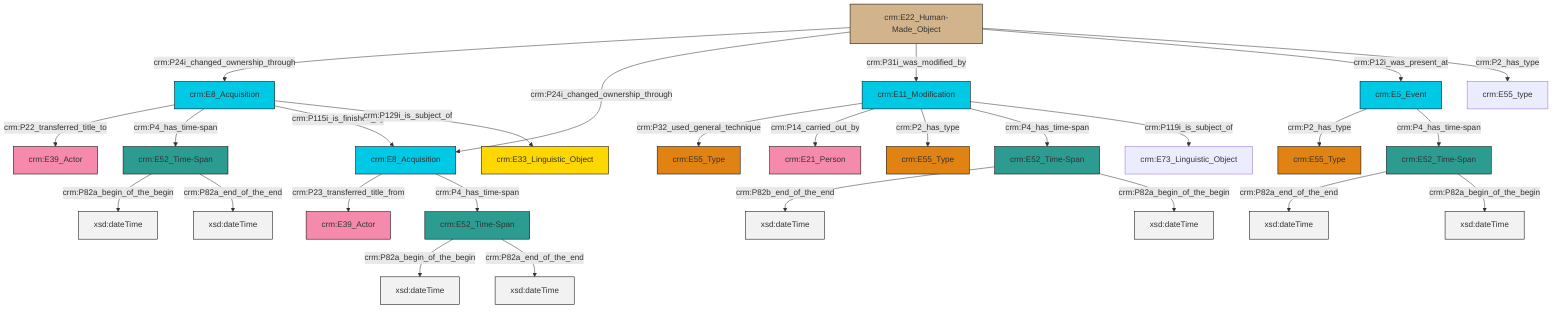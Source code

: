 graph TD
classDef Literal fill:#f2f2f2,stroke:#000000;
classDef CRM_Entity fill:#FFFFFF,stroke:#000000;
classDef Temporal_Entity fill:#00C9E6, stroke:#000000;
classDef Type fill:#E18312, stroke:#000000;
classDef Time-Span fill:#2C9C91, stroke:#000000;
classDef Appellation fill:#FFEB7F, stroke:#000000;
classDef Place fill:#008836, stroke:#000000;
classDef Persistent_Item fill:#B266B2, stroke:#000000;
classDef Conceptual_Object fill:#FFD700, stroke:#000000;
classDef Physical_Thing fill:#D2B48C, stroke:#000000;
classDef Actor fill:#f58aad, stroke:#000000;
classDef PC_Classes fill:#4ce600, stroke:#000000;
classDef Multi fill:#cccccc,stroke:#000000;

2["crm:E8_Acquisition"]:::Temporal_Entity -->|crm:P22_transferred_title_to| 3["crm:E39_Actor"]:::Actor
4["crm:E52_Time-Span"]:::Time-Span -->|crm:P82a_begin_of_the_begin| 5[xsd:dateTime]:::Literal
6["crm:E5_Event"]:::Temporal_Entity -->|crm:P2_has_type| 7["crm:E55_Type"]:::Type
0["crm:E52_Time-Span"]:::Time-Span -->|crm:P82a_begin_of_the_begin| 10[xsd:dateTime]:::Literal
11["crm:E8_Acquisition"]:::Temporal_Entity -->|crm:P23_transferred_title_from| 8["crm:E39_Actor"]:::Actor
2["crm:E8_Acquisition"]:::Temporal_Entity -->|crm:P4_has_time-span| 4["crm:E52_Time-Span"]:::Time-Span
14["crm:E11_Modification"]:::Temporal_Entity -->|crm:P32_used_general_technique| 15["crm:E55_Type"]:::Type
2["crm:E8_Acquisition"]:::Temporal_Entity -->|crm:P115i_is_finished_by| 11["crm:E8_Acquisition"]:::Temporal_Entity
19["crm:E22_Human-Made_Object"]:::Physical_Thing -->|crm:P24i_changed_ownership_through| 2["crm:E8_Acquisition"]:::Temporal_Entity
12["crm:E52_Time-Span"]:::Time-Span -->|crm:P82b_end_of_the_end| 20[xsd:dateTime]:::Literal
19["crm:E22_Human-Made_Object"]:::Physical_Thing -->|crm:P24i_changed_ownership_through| 11["crm:E8_Acquisition"]:::Temporal_Entity
6["crm:E5_Event"]:::Temporal_Entity -->|crm:P4_has_time-span| 29["crm:E52_Time-Span"]:::Time-Span
0["crm:E52_Time-Span"]:::Time-Span -->|crm:P82a_end_of_the_end| 34[xsd:dateTime]:::Literal
14["crm:E11_Modification"]:::Temporal_Entity -->|crm:P14_carried_out_by| 24["crm:E21_Person"]:::Actor
14["crm:E11_Modification"]:::Temporal_Entity -->|crm:P2_has_type| 37["crm:E55_Type"]:::Type
2["crm:E8_Acquisition"]:::Temporal_Entity -->|crm:P129i_is_subject_of| 27["crm:E33_Linguistic_Object"]:::Conceptual_Object
12["crm:E52_Time-Span"]:::Time-Span -->|crm:P82a_begin_of_the_begin| 38[xsd:dateTime]:::Literal
19["crm:E22_Human-Made_Object"]:::Physical_Thing -->|crm:P31i_was_modified_by| 14["crm:E11_Modification"]:::Temporal_Entity
19["crm:E22_Human-Made_Object"]:::Physical_Thing -->|crm:P12i_was_present_at| 6["crm:E5_Event"]:::Temporal_Entity
29["crm:E52_Time-Span"]:::Time-Span -->|crm:P82a_end_of_the_end| 39[xsd:dateTime]:::Literal
11["crm:E8_Acquisition"]:::Temporal_Entity -->|crm:P4_has_time-span| 0["crm:E52_Time-Span"]:::Time-Span
4["crm:E52_Time-Span"]:::Time-Span -->|crm:P82a_end_of_the_end| 41[xsd:dateTime]:::Literal
14["crm:E11_Modification"]:::Temporal_Entity -->|crm:P4_has_time-span| 12["crm:E52_Time-Span"]:::Time-Span
14["crm:E11_Modification"]:::Temporal_Entity -->|crm:P119i_is_subject_of| 21["crm:E73_Linguistic_Object"]:::Default
19["crm:E22_Human-Made_Object"]:::Physical_Thing -->|crm:P2_has_type| 31["crm:E55_type"]:::Default
29["crm:E52_Time-Span"]:::Time-Span -->|crm:P82a_begin_of_the_begin| 42[xsd:dateTime]:::Literal